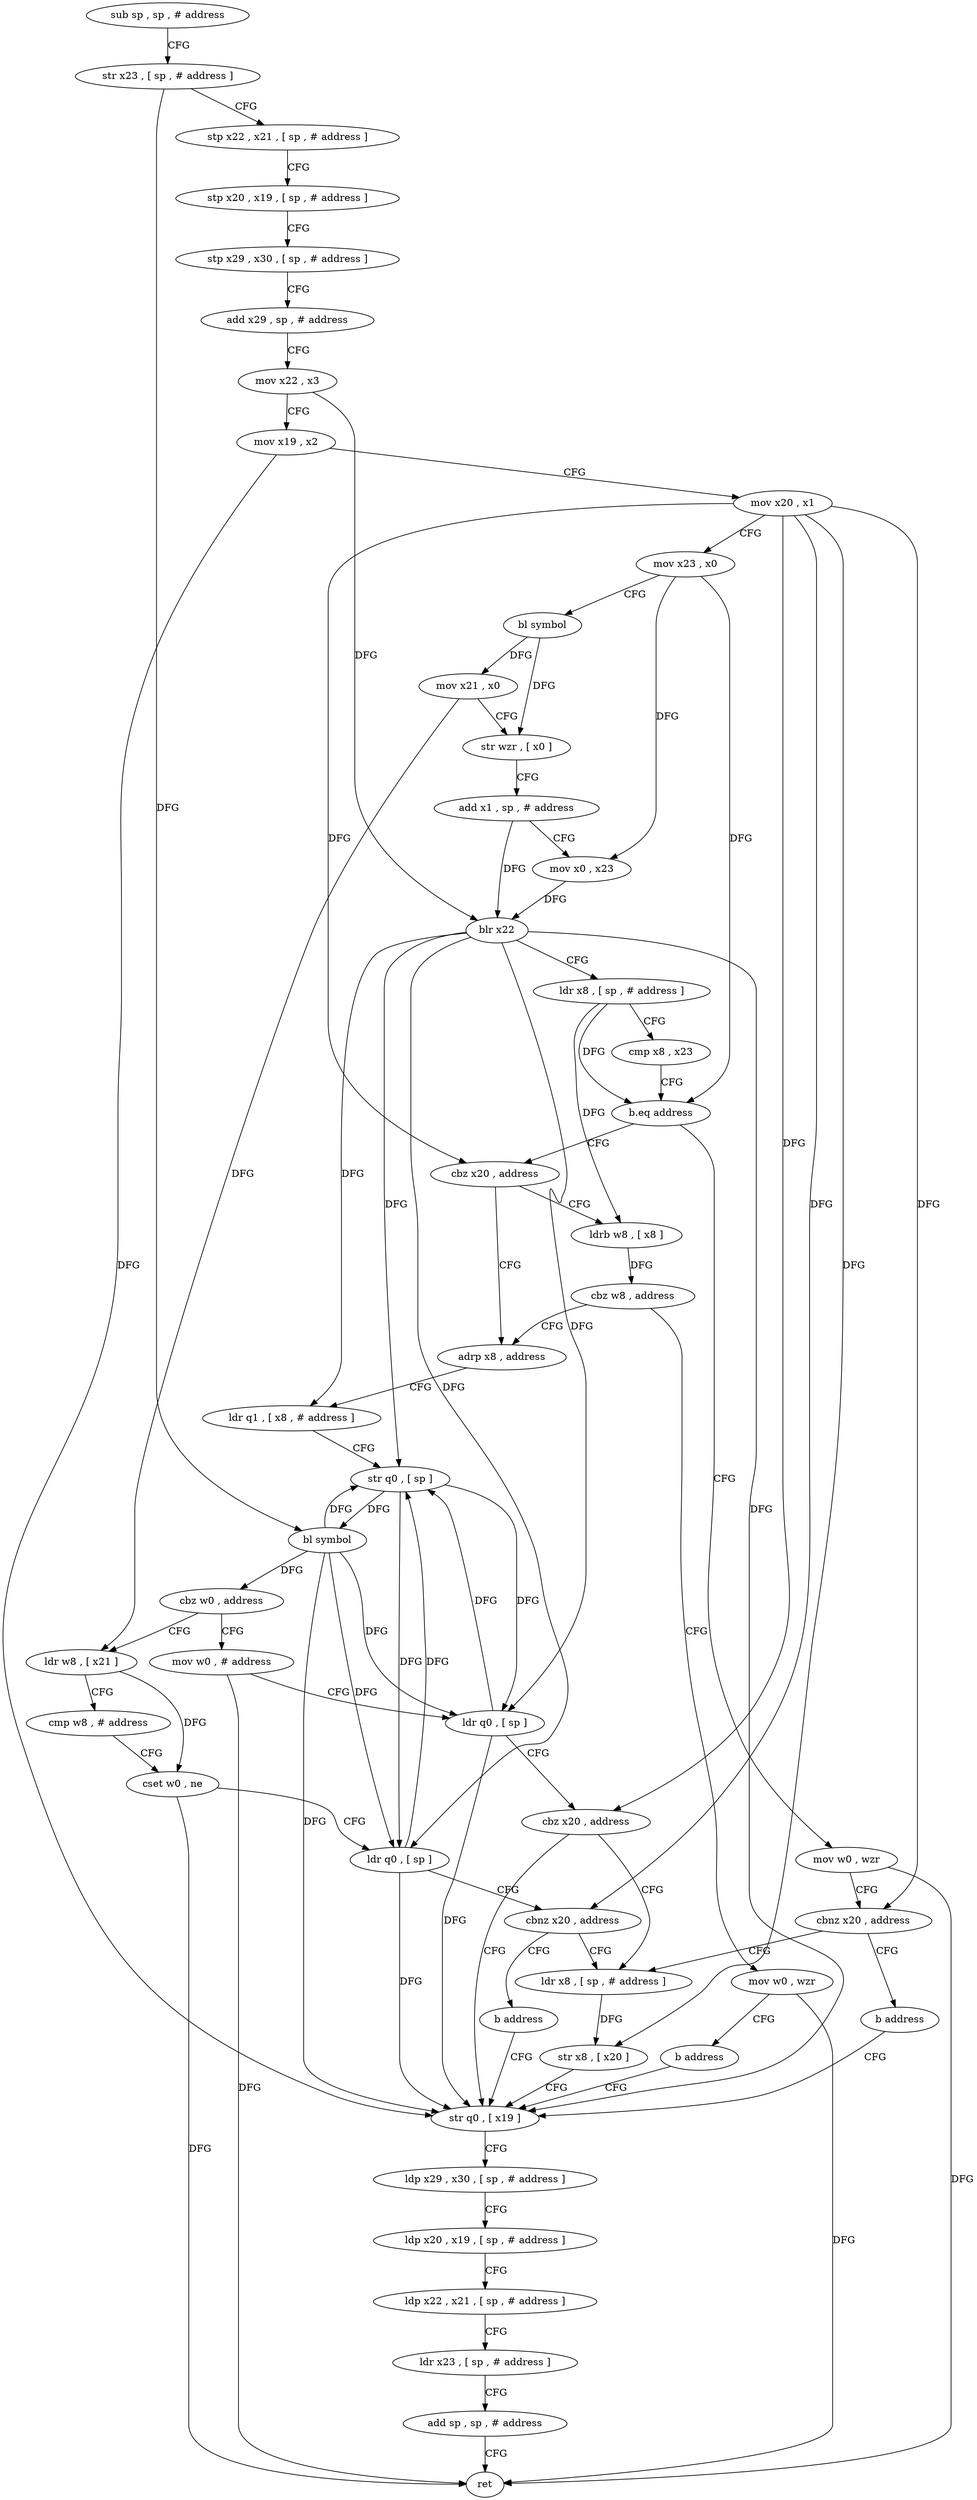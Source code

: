 digraph "func" {
"4218512" [label = "sub sp , sp , # address" ]
"4218516" [label = "str x23 , [ sp , # address ]" ]
"4218520" [label = "stp x22 , x21 , [ sp , # address ]" ]
"4218524" [label = "stp x20 , x19 , [ sp , # address ]" ]
"4218528" [label = "stp x29 , x30 , [ sp , # address ]" ]
"4218532" [label = "add x29 , sp , # address" ]
"4218536" [label = "mov x22 , x3" ]
"4218540" [label = "mov x19 , x2" ]
"4218544" [label = "mov x20 , x1" ]
"4218548" [label = "mov x23 , x0" ]
"4218552" [label = "bl symbol" ]
"4218556" [label = "mov x21 , x0" ]
"4218560" [label = "str wzr , [ x0 ]" ]
"4218564" [label = "add x1 , sp , # address" ]
"4218568" [label = "mov x0 , x23" ]
"4218572" [label = "blr x22" ]
"4218576" [label = "ldr x8 , [ sp , # address ]" ]
"4218580" [label = "cmp x8 , x23" ]
"4218584" [label = "b.eq address" ]
"4218636" [label = "mov w0 , wzr" ]
"4218588" [label = "cbz x20 , address" ]
"4218640" [label = "cbnz x20 , address" ]
"4218676" [label = "ldr x8 , [ sp , # address ]" ]
"4218644" [label = "b address" ]
"4218648" [label = "ldrb w8 , [ x8 ]" ]
"4218592" [label = "adrp x8 , address" ]
"4218680" [label = "str x8 , [ x20 ]" ]
"4218684" [label = "str q0 , [ x19 ]" ]
"4218652" [label = "cbz w8 , address" ]
"4218656" [label = "mov w0 , wzr" ]
"4218596" [label = "ldr q1 , [ x8 , # address ]" ]
"4218600" [label = "str q0 , [ sp ]" ]
"4218604" [label = "bl symbol" ]
"4218608" [label = "cbz w0 , address" ]
"4218664" [label = "mov w0 , # address" ]
"4218612" [label = "ldr w8 , [ x21 ]" ]
"4218688" [label = "ldp x29 , x30 , [ sp , # address ]" ]
"4218692" [label = "ldp x20 , x19 , [ sp , # address ]" ]
"4218696" [label = "ldp x22 , x21 , [ sp , # address ]" ]
"4218700" [label = "ldr x23 , [ sp , # address ]" ]
"4218704" [label = "add sp , sp , # address" ]
"4218708" [label = "ret" ]
"4218660" [label = "b address" ]
"4218668" [label = "ldr q0 , [ sp ]" ]
"4218672" [label = "cbz x20 , address" ]
"4218616" [label = "cmp w8 , # address" ]
"4218620" [label = "cset w0 , ne" ]
"4218624" [label = "ldr q0 , [ sp ]" ]
"4218628" [label = "cbnz x20 , address" ]
"4218632" [label = "b address" ]
"4218512" -> "4218516" [ label = "CFG" ]
"4218516" -> "4218520" [ label = "CFG" ]
"4218516" -> "4218604" [ label = "DFG" ]
"4218520" -> "4218524" [ label = "CFG" ]
"4218524" -> "4218528" [ label = "CFG" ]
"4218528" -> "4218532" [ label = "CFG" ]
"4218532" -> "4218536" [ label = "CFG" ]
"4218536" -> "4218540" [ label = "CFG" ]
"4218536" -> "4218572" [ label = "DFG" ]
"4218540" -> "4218544" [ label = "CFG" ]
"4218540" -> "4218684" [ label = "DFG" ]
"4218544" -> "4218548" [ label = "CFG" ]
"4218544" -> "4218640" [ label = "DFG" ]
"4218544" -> "4218588" [ label = "DFG" ]
"4218544" -> "4218680" [ label = "DFG" ]
"4218544" -> "4218672" [ label = "DFG" ]
"4218544" -> "4218628" [ label = "DFG" ]
"4218548" -> "4218552" [ label = "CFG" ]
"4218548" -> "4218568" [ label = "DFG" ]
"4218548" -> "4218584" [ label = "DFG" ]
"4218552" -> "4218556" [ label = "DFG" ]
"4218552" -> "4218560" [ label = "DFG" ]
"4218556" -> "4218560" [ label = "CFG" ]
"4218556" -> "4218612" [ label = "DFG" ]
"4218560" -> "4218564" [ label = "CFG" ]
"4218564" -> "4218568" [ label = "CFG" ]
"4218564" -> "4218572" [ label = "DFG" ]
"4218568" -> "4218572" [ label = "DFG" ]
"4218572" -> "4218576" [ label = "CFG" ]
"4218572" -> "4218600" [ label = "DFG" ]
"4218572" -> "4218684" [ label = "DFG" ]
"4218572" -> "4218668" [ label = "DFG" ]
"4218572" -> "4218624" [ label = "DFG" ]
"4218572" -> "4218596" [ label = "DFG" ]
"4218576" -> "4218580" [ label = "CFG" ]
"4218576" -> "4218584" [ label = "DFG" ]
"4218576" -> "4218648" [ label = "DFG" ]
"4218580" -> "4218584" [ label = "CFG" ]
"4218584" -> "4218636" [ label = "CFG" ]
"4218584" -> "4218588" [ label = "CFG" ]
"4218636" -> "4218640" [ label = "CFG" ]
"4218636" -> "4218708" [ label = "DFG" ]
"4218588" -> "4218648" [ label = "CFG" ]
"4218588" -> "4218592" [ label = "CFG" ]
"4218640" -> "4218676" [ label = "CFG" ]
"4218640" -> "4218644" [ label = "CFG" ]
"4218676" -> "4218680" [ label = "DFG" ]
"4218644" -> "4218684" [ label = "CFG" ]
"4218648" -> "4218652" [ label = "DFG" ]
"4218592" -> "4218596" [ label = "CFG" ]
"4218680" -> "4218684" [ label = "CFG" ]
"4218684" -> "4218688" [ label = "CFG" ]
"4218652" -> "4218592" [ label = "CFG" ]
"4218652" -> "4218656" [ label = "CFG" ]
"4218656" -> "4218660" [ label = "CFG" ]
"4218656" -> "4218708" [ label = "DFG" ]
"4218596" -> "4218600" [ label = "CFG" ]
"4218600" -> "4218604" [ label = "DFG" ]
"4218600" -> "4218668" [ label = "DFG" ]
"4218600" -> "4218624" [ label = "DFG" ]
"4218604" -> "4218608" [ label = "DFG" ]
"4218604" -> "4218600" [ label = "DFG" ]
"4218604" -> "4218684" [ label = "DFG" ]
"4218604" -> "4218668" [ label = "DFG" ]
"4218604" -> "4218624" [ label = "DFG" ]
"4218608" -> "4218664" [ label = "CFG" ]
"4218608" -> "4218612" [ label = "CFG" ]
"4218664" -> "4218668" [ label = "CFG" ]
"4218664" -> "4218708" [ label = "DFG" ]
"4218612" -> "4218616" [ label = "CFG" ]
"4218612" -> "4218620" [ label = "DFG" ]
"4218688" -> "4218692" [ label = "CFG" ]
"4218692" -> "4218696" [ label = "CFG" ]
"4218696" -> "4218700" [ label = "CFG" ]
"4218700" -> "4218704" [ label = "CFG" ]
"4218704" -> "4218708" [ label = "CFG" ]
"4218660" -> "4218684" [ label = "CFG" ]
"4218668" -> "4218672" [ label = "CFG" ]
"4218668" -> "4218600" [ label = "DFG" ]
"4218668" -> "4218684" [ label = "DFG" ]
"4218672" -> "4218684" [ label = "CFG" ]
"4218672" -> "4218676" [ label = "CFG" ]
"4218616" -> "4218620" [ label = "CFG" ]
"4218620" -> "4218624" [ label = "CFG" ]
"4218620" -> "4218708" [ label = "DFG" ]
"4218624" -> "4218628" [ label = "CFG" ]
"4218624" -> "4218600" [ label = "DFG" ]
"4218624" -> "4218684" [ label = "DFG" ]
"4218628" -> "4218676" [ label = "CFG" ]
"4218628" -> "4218632" [ label = "CFG" ]
"4218632" -> "4218684" [ label = "CFG" ]
}
